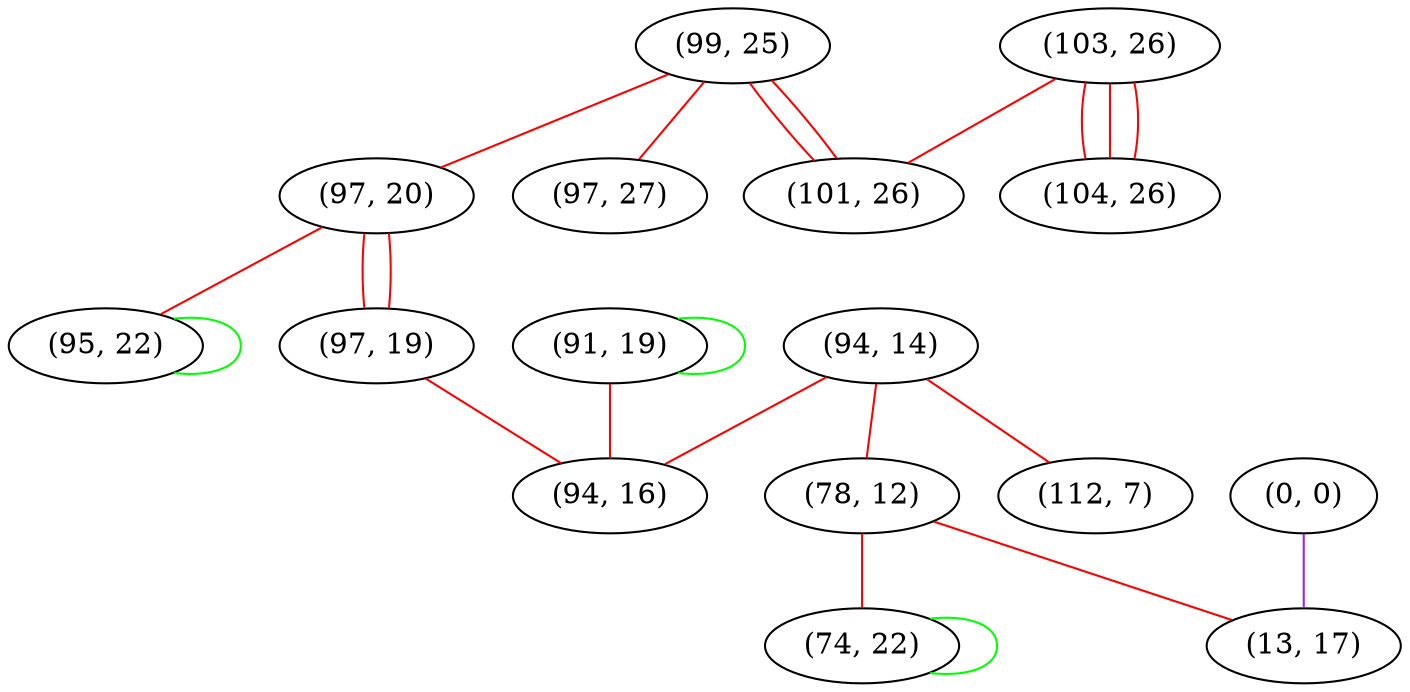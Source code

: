 graph "" {
"(99, 25)";
"(103, 26)";
"(94, 14)";
"(97, 20)";
"(97, 27)";
"(78, 12)";
"(0, 0)";
"(91, 19)";
"(13, 17)";
"(95, 22)";
"(97, 19)";
"(101, 26)";
"(94, 16)";
"(74, 22)";
"(104, 26)";
"(112, 7)";
"(99, 25)" -- "(97, 27)"  [color=red, key=0, weight=1];
"(99, 25)" -- "(101, 26)"  [color=red, key=0, weight=1];
"(99, 25)" -- "(101, 26)"  [color=red, key=1, weight=1];
"(99, 25)" -- "(97, 20)"  [color=red, key=0, weight=1];
"(103, 26)" -- "(101, 26)"  [color=red, key=0, weight=1];
"(103, 26)" -- "(104, 26)"  [color=red, key=0, weight=1];
"(103, 26)" -- "(104, 26)"  [color=red, key=1, weight=1];
"(103, 26)" -- "(104, 26)"  [color=red, key=2, weight=1];
"(94, 14)" -- "(78, 12)"  [color=red, key=0, weight=1];
"(94, 14)" -- "(94, 16)"  [color=red, key=0, weight=1];
"(94, 14)" -- "(112, 7)"  [color=red, key=0, weight=1];
"(97, 20)" -- "(95, 22)"  [color=red, key=0, weight=1];
"(97, 20)" -- "(97, 19)"  [color=red, key=0, weight=1];
"(97, 20)" -- "(97, 19)"  [color=red, key=1, weight=1];
"(78, 12)" -- "(13, 17)"  [color=red, key=0, weight=1];
"(78, 12)" -- "(74, 22)"  [color=red, key=0, weight=1];
"(0, 0)" -- "(13, 17)"  [color=purple, key=0, weight=4];
"(91, 19)" -- "(94, 16)"  [color=red, key=0, weight=1];
"(91, 19)" -- "(91, 19)"  [color=green, key=0, weight=2];
"(95, 22)" -- "(95, 22)"  [color=green, key=0, weight=2];
"(97, 19)" -- "(94, 16)"  [color=red, key=0, weight=1];
"(74, 22)" -- "(74, 22)"  [color=green, key=0, weight=2];
}
